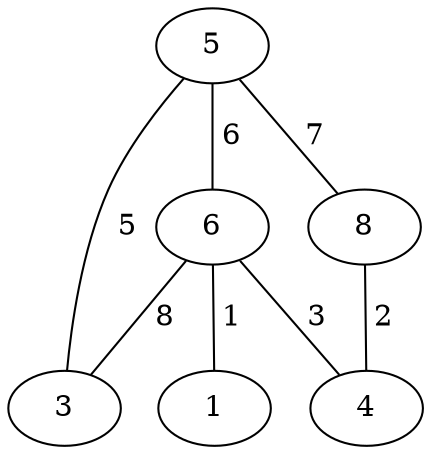 graph G { 
5 -- 3 [label=" 5", arrowtail=dot, arrowhead=open];
5 -- 6 [label=" 6", arrowtail=dot, arrowhead=open];
5 -- 8 [label=" 7", arrowtail=dot, arrowhead=open];
6 -- 1 [label=" 1", arrowtail=dot, arrowhead=open];
6 -- 4 [label=" 3", arrowtail=dot, arrowhead=open];
6 -- 3 [label=" 8", arrowtail=dot, arrowhead=open];
8 -- 4 [label=" 2", arrowtail=dot, arrowhead=open];

}